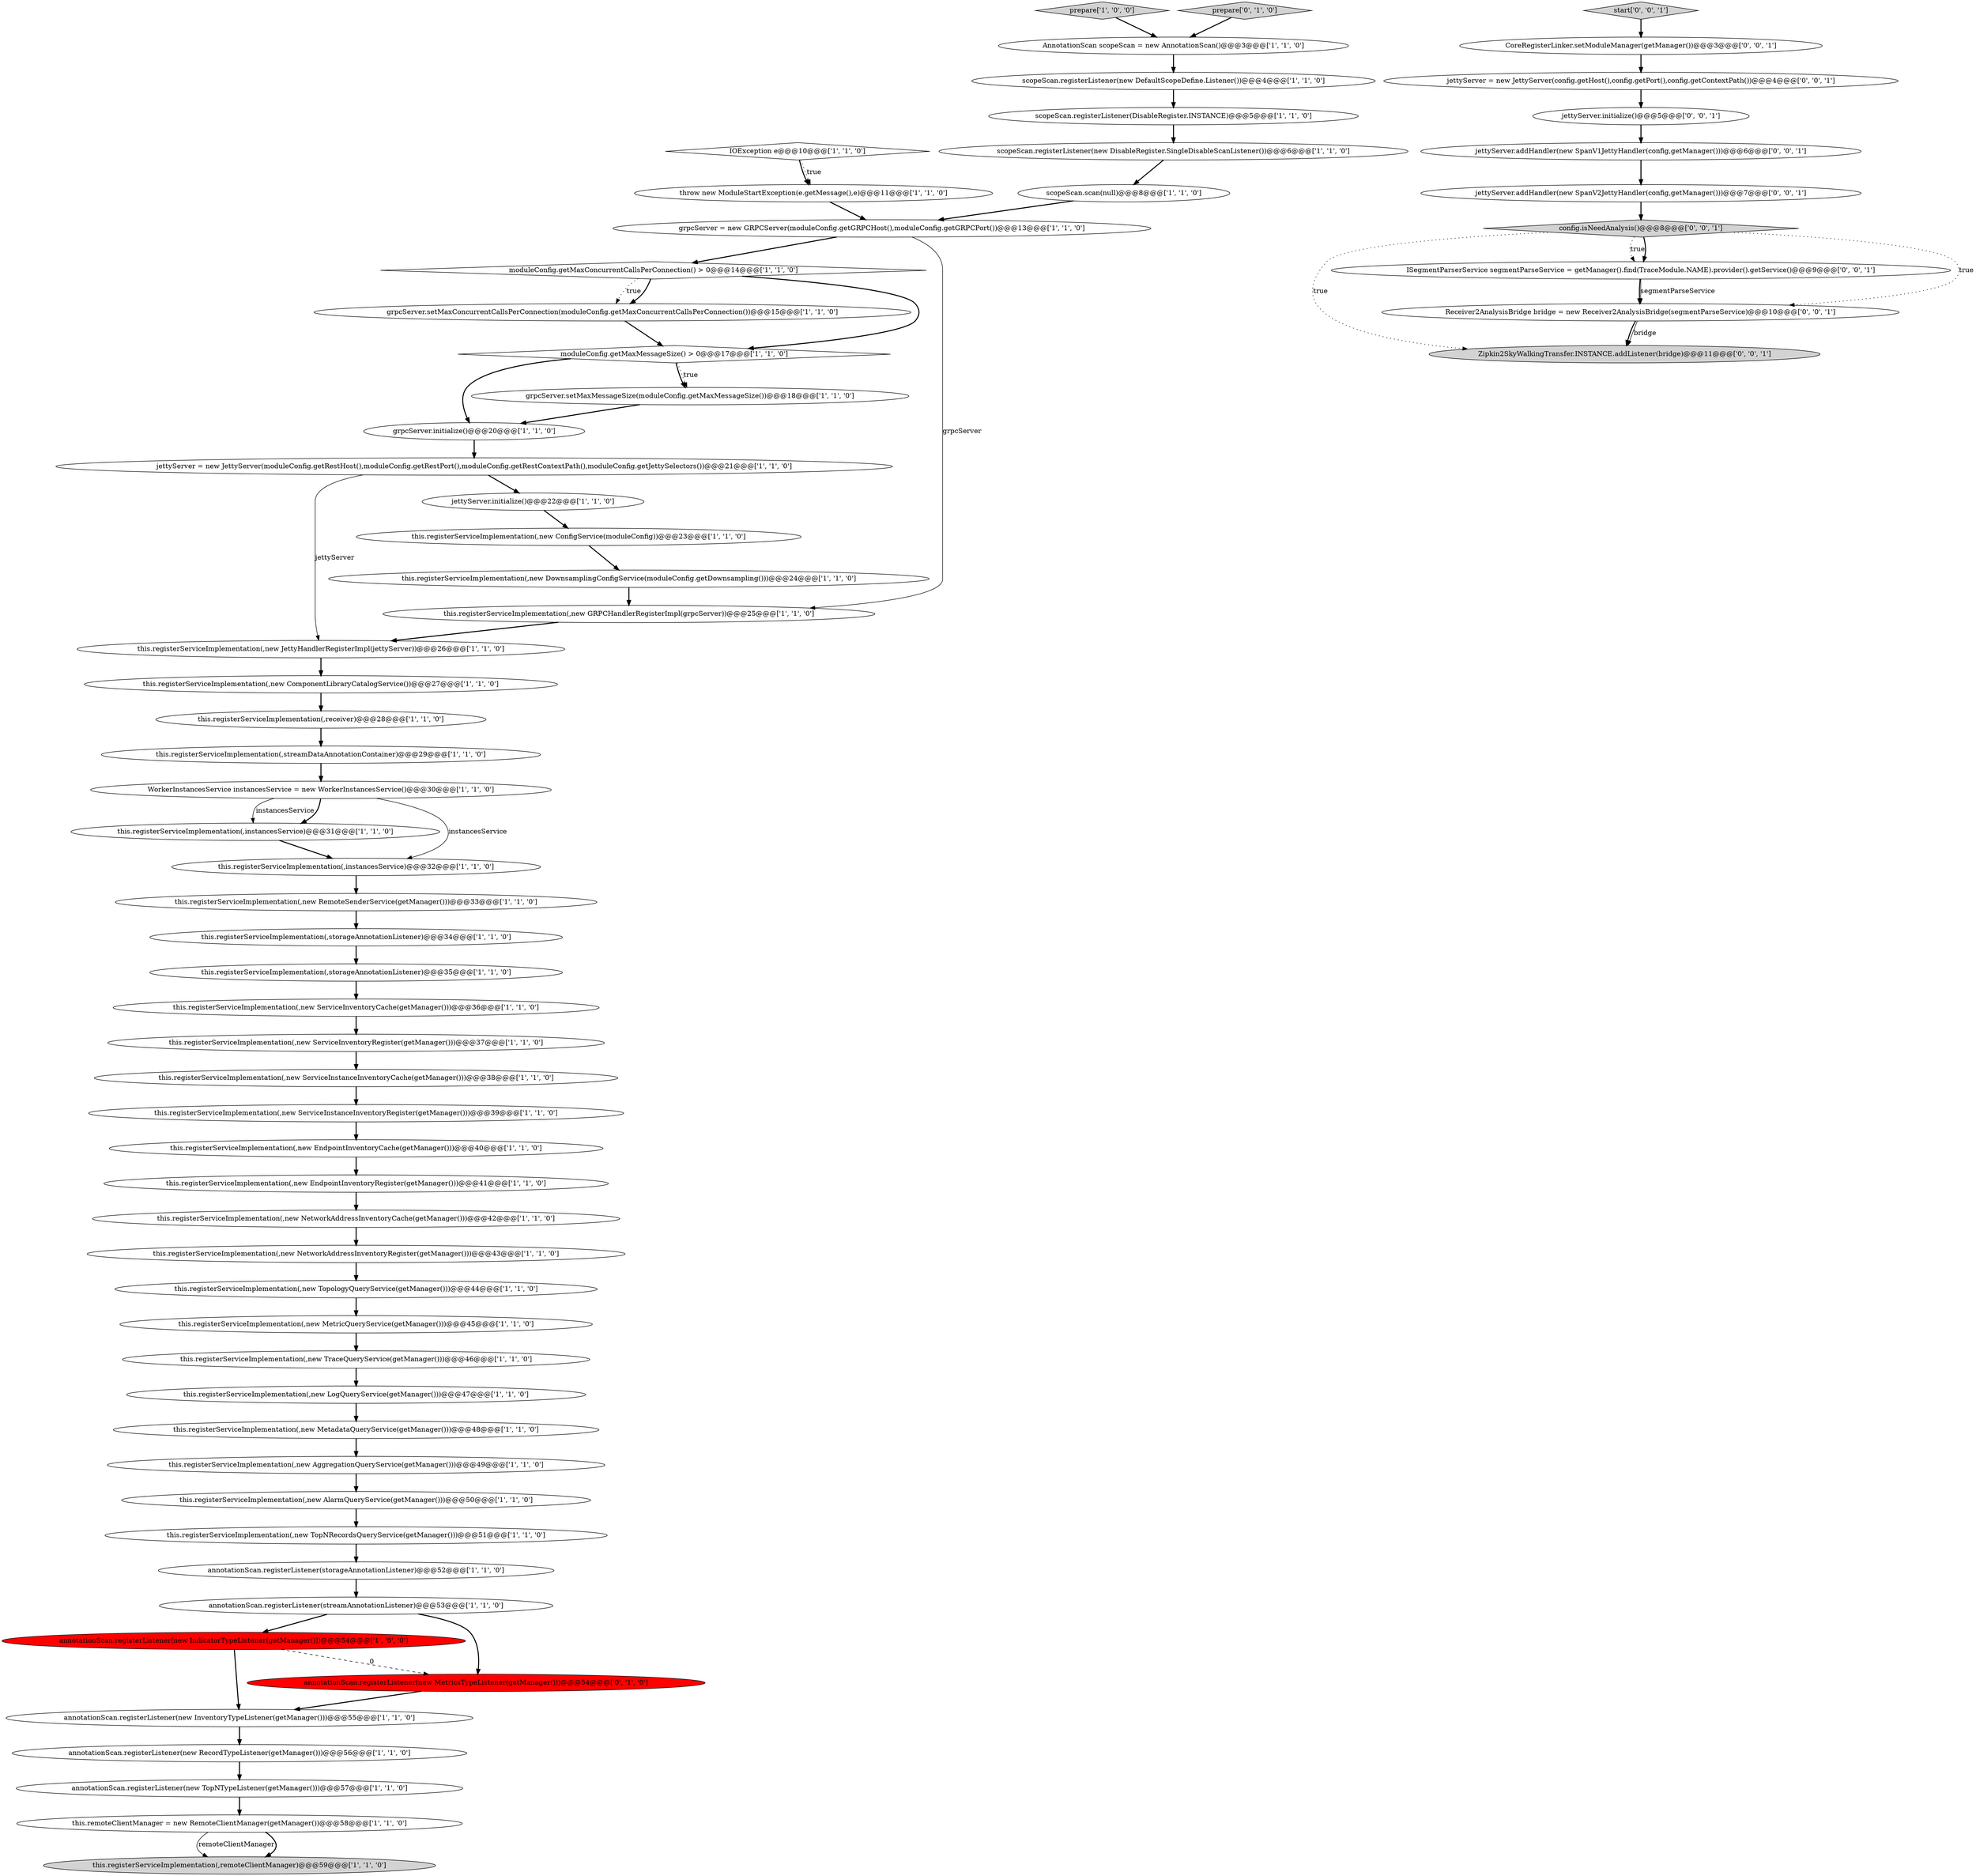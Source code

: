 digraph {
20 [style = filled, label = "this.registerServiceImplementation(,receiver)@@@28@@@['1', '1', '0']", fillcolor = white, shape = ellipse image = "AAA0AAABBB1BBB"];
59 [style = filled, label = "jettyServer.initialize()@@@5@@@['0', '0', '1']", fillcolor = white, shape = ellipse image = "AAA0AAABBB3BBB"];
61 [style = filled, label = "jettyServer.addHandler(new SpanV1JettyHandler(config,getManager()))@@@6@@@['0', '0', '1']", fillcolor = white, shape = ellipse image = "AAA0AAABBB3BBB"];
7 [style = filled, label = "this.registerServiceImplementation(,new ServiceInventoryRegister(getManager()))@@@37@@@['1', '1', '0']", fillcolor = white, shape = ellipse image = "AAA0AAABBB1BBB"];
3 [style = filled, label = "this.registerServiceImplementation(,new AlarmQueryService(getManager()))@@@50@@@['1', '1', '0']", fillcolor = white, shape = ellipse image = "AAA0AAABBB1BBB"];
16 [style = filled, label = "this.registerServiceImplementation(,new NetworkAddressInventoryRegister(getManager()))@@@43@@@['1', '1', '0']", fillcolor = white, shape = ellipse image = "AAA0AAABBB1BBB"];
23 [style = filled, label = "scopeScan.registerListener(DisableRegister.INSTANCE)@@@5@@@['1', '1', '0']", fillcolor = white, shape = ellipse image = "AAA0AAABBB1BBB"];
31 [style = filled, label = "grpcServer.setMaxMessageSize(moduleConfig.getMaxMessageSize())@@@18@@@['1', '1', '0']", fillcolor = white, shape = ellipse image = "AAA0AAABBB1BBB"];
47 [style = filled, label = "this.registerServiceImplementation(,new MetricQueryService(getManager()))@@@45@@@['1', '1', '0']", fillcolor = white, shape = ellipse image = "AAA0AAABBB1BBB"];
11 [style = filled, label = "scopeScan.registerListener(new DefaultScopeDefine.Listener())@@@4@@@['1', '1', '0']", fillcolor = white, shape = ellipse image = "AAA0AAABBB1BBB"];
50 [style = filled, label = "annotationScan.registerListener(streamAnnotationListener)@@@53@@@['1', '1', '0']", fillcolor = white, shape = ellipse image = "AAA0AAABBB1BBB"];
1 [style = filled, label = "annotationScan.registerListener(new IndicatorTypeListener(getManager()))@@@54@@@['1', '0', '0']", fillcolor = red, shape = ellipse image = "AAA1AAABBB1BBB"];
55 [style = filled, label = "start['0', '0', '1']", fillcolor = lightgray, shape = diamond image = "AAA0AAABBB3BBB"];
25 [style = filled, label = "annotationScan.registerListener(new RecordTypeListener(getManager()))@@@56@@@['1', '1', '0']", fillcolor = white, shape = ellipse image = "AAA0AAABBB1BBB"];
33 [style = filled, label = "this.registerServiceImplementation(,storageAnnotationListener)@@@35@@@['1', '1', '0']", fillcolor = white, shape = ellipse image = "AAA0AAABBB1BBB"];
35 [style = filled, label = "this.registerServiceImplementation(,new EndpointInventoryCache(getManager()))@@@40@@@['1', '1', '0']", fillcolor = white, shape = ellipse image = "AAA0AAABBB1BBB"];
54 [style = filled, label = "annotationScan.registerListener(new MetricsTypeListener(getManager()))@@@54@@@['0', '1', '0']", fillcolor = red, shape = ellipse image = "AAA1AAABBB2BBB"];
32 [style = filled, label = "annotationScan.registerListener(storageAnnotationListener)@@@52@@@['1', '1', '0']", fillcolor = white, shape = ellipse image = "AAA0AAABBB1BBB"];
5 [style = filled, label = "this.registerServiceImplementation(,streamDataAnnotationContainer)@@@29@@@['1', '1', '0']", fillcolor = white, shape = ellipse image = "AAA0AAABBB1BBB"];
41 [style = filled, label = "this.registerServiceImplementation(,new ComponentLibraryCatalogService())@@@27@@@['1', '1', '0']", fillcolor = white, shape = ellipse image = "AAA0AAABBB1BBB"];
64 [style = filled, label = "Zipkin2SkyWalkingTransfer.INSTANCE.addListener(bridge)@@@11@@@['0', '0', '1']", fillcolor = lightgray, shape = ellipse image = "AAA0AAABBB3BBB"];
44 [style = filled, label = "this.registerServiceImplementation(,instancesService)@@@31@@@['1', '1', '0']", fillcolor = white, shape = ellipse image = "AAA0AAABBB1BBB"];
36 [style = filled, label = "this.registerServiceImplementation(,new NetworkAddressInventoryCache(getManager()))@@@42@@@['1', '1', '0']", fillcolor = white, shape = ellipse image = "AAA0AAABBB1BBB"];
8 [style = filled, label = "this.registerServiceImplementation(,new ServiceInstanceInventoryRegister(getManager()))@@@39@@@['1', '1', '0']", fillcolor = white, shape = ellipse image = "AAA0AAABBB1BBB"];
0 [style = filled, label = "jettyServer.initialize()@@@22@@@['1', '1', '0']", fillcolor = white, shape = ellipse image = "AAA0AAABBB1BBB"];
29 [style = filled, label = "this.registerServiceImplementation(,new TraceQueryService(getManager()))@@@46@@@['1', '1', '0']", fillcolor = white, shape = ellipse image = "AAA0AAABBB1BBB"];
6 [style = filled, label = "AnnotationScan scopeScan = new AnnotationScan()@@@3@@@['1', '1', '0']", fillcolor = white, shape = ellipse image = "AAA0AAABBB1BBB"];
27 [style = filled, label = "annotationScan.registerListener(new TopNTypeListener(getManager()))@@@57@@@['1', '1', '0']", fillcolor = white, shape = ellipse image = "AAA0AAABBB1BBB"];
56 [style = filled, label = "CoreRegisterLinker.setModuleManager(getManager())@@@3@@@['0', '0', '1']", fillcolor = white, shape = ellipse image = "AAA0AAABBB3BBB"];
12 [style = filled, label = "this.registerServiceImplementation(,new AggregationQueryService(getManager()))@@@49@@@['1', '1', '0']", fillcolor = white, shape = ellipse image = "AAA0AAABBB1BBB"];
21 [style = filled, label = "prepare['1', '0', '0']", fillcolor = lightgray, shape = diamond image = "AAA0AAABBB1BBB"];
48 [style = filled, label = "grpcServer = new GRPCServer(moduleConfig.getGRPCHost(),moduleConfig.getGRPCPort())@@@13@@@['1', '1', '0']", fillcolor = white, shape = ellipse image = "AAA0AAABBB1BBB"];
57 [style = filled, label = "ISegmentParserService segmentParseService = getManager().find(TraceModule.NAME).provider().getService()@@@9@@@['0', '0', '1']", fillcolor = white, shape = ellipse image = "AAA0AAABBB3BBB"];
10 [style = filled, label = "WorkerInstancesService instancesService = new WorkerInstancesService()@@@30@@@['1', '1', '0']", fillcolor = white, shape = ellipse image = "AAA0AAABBB1BBB"];
37 [style = filled, label = "this.registerServiceImplementation(,new TopologyQueryService(getManager()))@@@44@@@['1', '1', '0']", fillcolor = white, shape = ellipse image = "AAA0AAABBB1BBB"];
58 [style = filled, label = "jettyServer = new JettyServer(config.getHost(),config.getPort(),config.getContextPath())@@@4@@@['0', '0', '1']", fillcolor = white, shape = ellipse image = "AAA0AAABBB3BBB"];
4 [style = filled, label = "moduleConfig.getMaxConcurrentCallsPerConnection() > 0@@@14@@@['1', '1', '0']", fillcolor = white, shape = diamond image = "AAA0AAABBB1BBB"];
28 [style = filled, label = "moduleConfig.getMaxMessageSize() > 0@@@17@@@['1', '1', '0']", fillcolor = white, shape = diamond image = "AAA0AAABBB1BBB"];
9 [style = filled, label = "this.registerServiceImplementation(,new DownsamplingConfigService(moduleConfig.getDownsampling()))@@@24@@@['1', '1', '0']", fillcolor = white, shape = ellipse image = "AAA0AAABBB1BBB"];
17 [style = filled, label = "this.registerServiceImplementation(,new JettyHandlerRegisterImpl(jettyServer))@@@26@@@['1', '1', '0']", fillcolor = white, shape = ellipse image = "AAA0AAABBB1BBB"];
19 [style = filled, label = "this.registerServiceImplementation(,remoteClientManager)@@@59@@@['1', '1', '0']", fillcolor = lightgray, shape = ellipse image = "AAA0AAABBB1BBB"];
46 [style = filled, label = "grpcServer.setMaxConcurrentCallsPerConnection(moduleConfig.getMaxConcurrentCallsPerConnection())@@@15@@@['1', '1', '0']", fillcolor = white, shape = ellipse image = "AAA0AAABBB1BBB"];
34 [style = filled, label = "this.registerServiceImplementation(,new LogQueryService(getManager()))@@@47@@@['1', '1', '0']", fillcolor = white, shape = ellipse image = "AAA0AAABBB1BBB"];
14 [style = filled, label = "this.registerServiceImplementation(,new ServiceInstanceInventoryCache(getManager()))@@@38@@@['1', '1', '0']", fillcolor = white, shape = ellipse image = "AAA0AAABBB1BBB"];
39 [style = filled, label = "jettyServer = new JettyServer(moduleConfig.getRestHost(),moduleConfig.getRestPort(),moduleConfig.getRestContextPath(),moduleConfig.getJettySelectors())@@@21@@@['1', '1', '0']", fillcolor = white, shape = ellipse image = "AAA0AAABBB1BBB"];
60 [style = filled, label = "jettyServer.addHandler(new SpanV2JettyHandler(config,getManager()))@@@7@@@['0', '0', '1']", fillcolor = white, shape = ellipse image = "AAA0AAABBB3BBB"];
62 [style = filled, label = "config.isNeedAnalysis()@@@8@@@['0', '0', '1']", fillcolor = lightgray, shape = diamond image = "AAA0AAABBB3BBB"];
49 [style = filled, label = "this.registerServiceImplementation(,new RemoteSenderService(getManager()))@@@33@@@['1', '1', '0']", fillcolor = white, shape = ellipse image = "AAA0AAABBB1BBB"];
18 [style = filled, label = "this.registerServiceImplementation(,new MetadataQueryService(getManager()))@@@48@@@['1', '1', '0']", fillcolor = white, shape = ellipse image = "AAA0AAABBB1BBB"];
26 [style = filled, label = "this.registerServiceImplementation(,new EndpointInventoryRegister(getManager()))@@@41@@@['1', '1', '0']", fillcolor = white, shape = ellipse image = "AAA0AAABBB1BBB"];
45 [style = filled, label = "throw new ModuleStartException(e.getMessage(),e)@@@11@@@['1', '1', '0']", fillcolor = white, shape = ellipse image = "AAA0AAABBB1BBB"];
22 [style = filled, label = "this.registerServiceImplementation(,storageAnnotationListener)@@@34@@@['1', '1', '0']", fillcolor = white, shape = ellipse image = "AAA0AAABBB1BBB"];
15 [style = filled, label = "this.remoteClientManager = new RemoteClientManager(getManager())@@@58@@@['1', '1', '0']", fillcolor = white, shape = ellipse image = "AAA0AAABBB1BBB"];
38 [style = filled, label = "grpcServer.initialize()@@@20@@@['1', '1', '0']", fillcolor = white, shape = ellipse image = "AAA0AAABBB1BBB"];
40 [style = filled, label = "annotationScan.registerListener(new InventoryTypeListener(getManager()))@@@55@@@['1', '1', '0']", fillcolor = white, shape = ellipse image = "AAA0AAABBB1BBB"];
24 [style = filled, label = "this.registerServiceImplementation(,new GRPCHandlerRegisterImpl(grpcServer))@@@25@@@['1', '1', '0']", fillcolor = white, shape = ellipse image = "AAA0AAABBB1BBB"];
43 [style = filled, label = "scopeScan.scan(null)@@@8@@@['1', '1', '0']", fillcolor = white, shape = ellipse image = "AAA0AAABBB1BBB"];
51 [style = filled, label = "this.registerServiceImplementation(,new ConfigService(moduleConfig))@@@23@@@['1', '1', '0']", fillcolor = white, shape = ellipse image = "AAA0AAABBB1BBB"];
52 [style = filled, label = "this.registerServiceImplementation(,instancesService)@@@32@@@['1', '1', '0']", fillcolor = white, shape = ellipse image = "AAA0AAABBB1BBB"];
13 [style = filled, label = "this.registerServiceImplementation(,new TopNRecordsQueryService(getManager()))@@@51@@@['1', '1', '0']", fillcolor = white, shape = ellipse image = "AAA0AAABBB1BBB"];
53 [style = filled, label = "prepare['0', '1', '0']", fillcolor = lightgray, shape = diamond image = "AAA0AAABBB2BBB"];
63 [style = filled, label = "Receiver2AnalysisBridge bridge = new Receiver2AnalysisBridge(segmentParseService)@@@10@@@['0', '0', '1']", fillcolor = white, shape = ellipse image = "AAA0AAABBB3BBB"];
42 [style = filled, label = "this.registerServiceImplementation(,new ServiceInventoryCache(getManager()))@@@36@@@['1', '1', '0']", fillcolor = white, shape = ellipse image = "AAA0AAABBB1BBB"];
2 [style = filled, label = "IOException e@@@10@@@['1', '1', '0']", fillcolor = white, shape = diamond image = "AAA0AAABBB1BBB"];
30 [style = filled, label = "scopeScan.registerListener(new DisableRegister.SingleDisableScanListener())@@@6@@@['1', '1', '0']", fillcolor = white, shape = ellipse image = "AAA0AAABBB1BBB"];
5->10 [style = bold, label=""];
54->40 [style = bold, label=""];
28->31 [style = dotted, label="true"];
22->33 [style = bold, label=""];
16->37 [style = bold, label=""];
48->24 [style = solid, label="grpcServer"];
13->32 [style = bold, label=""];
61->60 [style = bold, label=""];
1->54 [style = dashed, label="0"];
23->30 [style = bold, label=""];
46->28 [style = bold, label=""];
21->6 [style = bold, label=""];
52->49 [style = bold, label=""];
30->43 [style = bold, label=""];
1->40 [style = bold, label=""];
63->64 [style = bold, label=""];
62->57 [style = dotted, label="true"];
62->63 [style = dotted, label="true"];
17->41 [style = bold, label=""];
51->9 [style = bold, label=""];
28->31 [style = bold, label=""];
48->4 [style = bold, label=""];
43->48 [style = bold, label=""];
28->38 [style = bold, label=""];
26->36 [style = bold, label=""];
34->18 [style = bold, label=""];
18->12 [style = bold, label=""];
40->25 [style = bold, label=""];
60->62 [style = bold, label=""];
2->45 [style = dotted, label="true"];
15->19 [style = solid, label="remoteClientManager"];
31->38 [style = bold, label=""];
29->34 [style = bold, label=""];
62->57 [style = bold, label=""];
15->19 [style = bold, label=""];
45->48 [style = bold, label=""];
38->39 [style = bold, label=""];
41->20 [style = bold, label=""];
8->35 [style = bold, label=""];
59->61 [style = bold, label=""];
27->15 [style = bold, label=""];
4->28 [style = bold, label=""];
55->56 [style = bold, label=""];
49->22 [style = bold, label=""];
20->5 [style = bold, label=""];
10->44 [style = solid, label="instancesService"];
7->14 [style = bold, label=""];
39->17 [style = solid, label="jettyServer"];
47->29 [style = bold, label=""];
25->27 [style = bold, label=""];
56->58 [style = bold, label=""];
63->64 [style = solid, label="bridge"];
39->0 [style = bold, label=""];
57->63 [style = bold, label=""];
10->44 [style = bold, label=""];
62->64 [style = dotted, label="true"];
10->52 [style = solid, label="instancesService"];
4->46 [style = dotted, label="true"];
50->1 [style = bold, label=""];
33->42 [style = bold, label=""];
6->11 [style = bold, label=""];
0->51 [style = bold, label=""];
57->63 [style = solid, label="segmentParseService"];
24->17 [style = bold, label=""];
44->52 [style = bold, label=""];
53->6 [style = bold, label=""];
2->45 [style = bold, label=""];
36->16 [style = bold, label=""];
3->13 [style = bold, label=""];
58->59 [style = bold, label=""];
14->8 [style = bold, label=""];
42->7 [style = bold, label=""];
12->3 [style = bold, label=""];
50->54 [style = bold, label=""];
11->23 [style = bold, label=""];
35->26 [style = bold, label=""];
9->24 [style = bold, label=""];
4->46 [style = bold, label=""];
37->47 [style = bold, label=""];
32->50 [style = bold, label=""];
}
